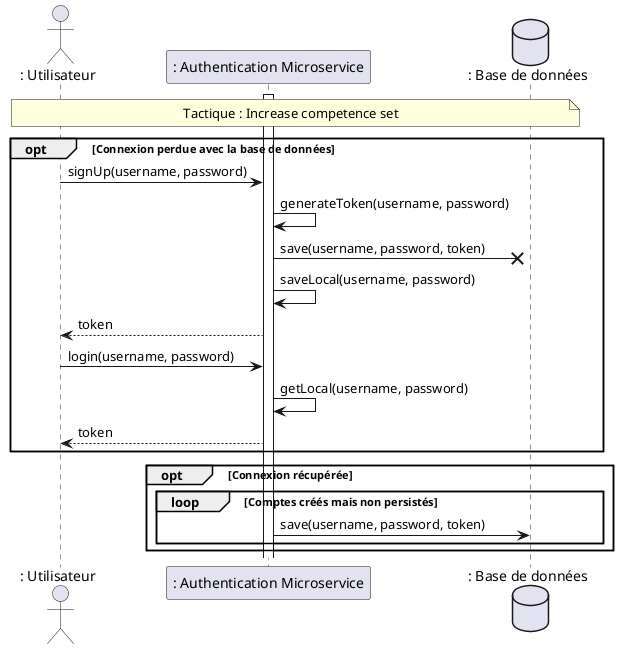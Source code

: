 @startuml RDTQ Disponbilité : Prévention de fautes

actor ": Utilisateur" as user
participant ": Authentication Microservice" as auth
database ": Base de données" as db

note over user, db : Tactique : Increase competence set
activate auth
opt Connexion perdue avec la base de données
  user -> auth : signUp(username, password)
  auth -> auth : generateToken(username, password)
  auth -x db : save(username, password, token)
  auth -> auth : saveLocal(username, password)
  auth --> user : token
  user -> auth : login(username, password)
  auth -> auth : getLocal(username, password)
  auth --> user : token
end
opt Connexion récupérée
  loop Comptes créés mais non persistés
    auth -> db : save(username, password, token)
  end
end


@enduml